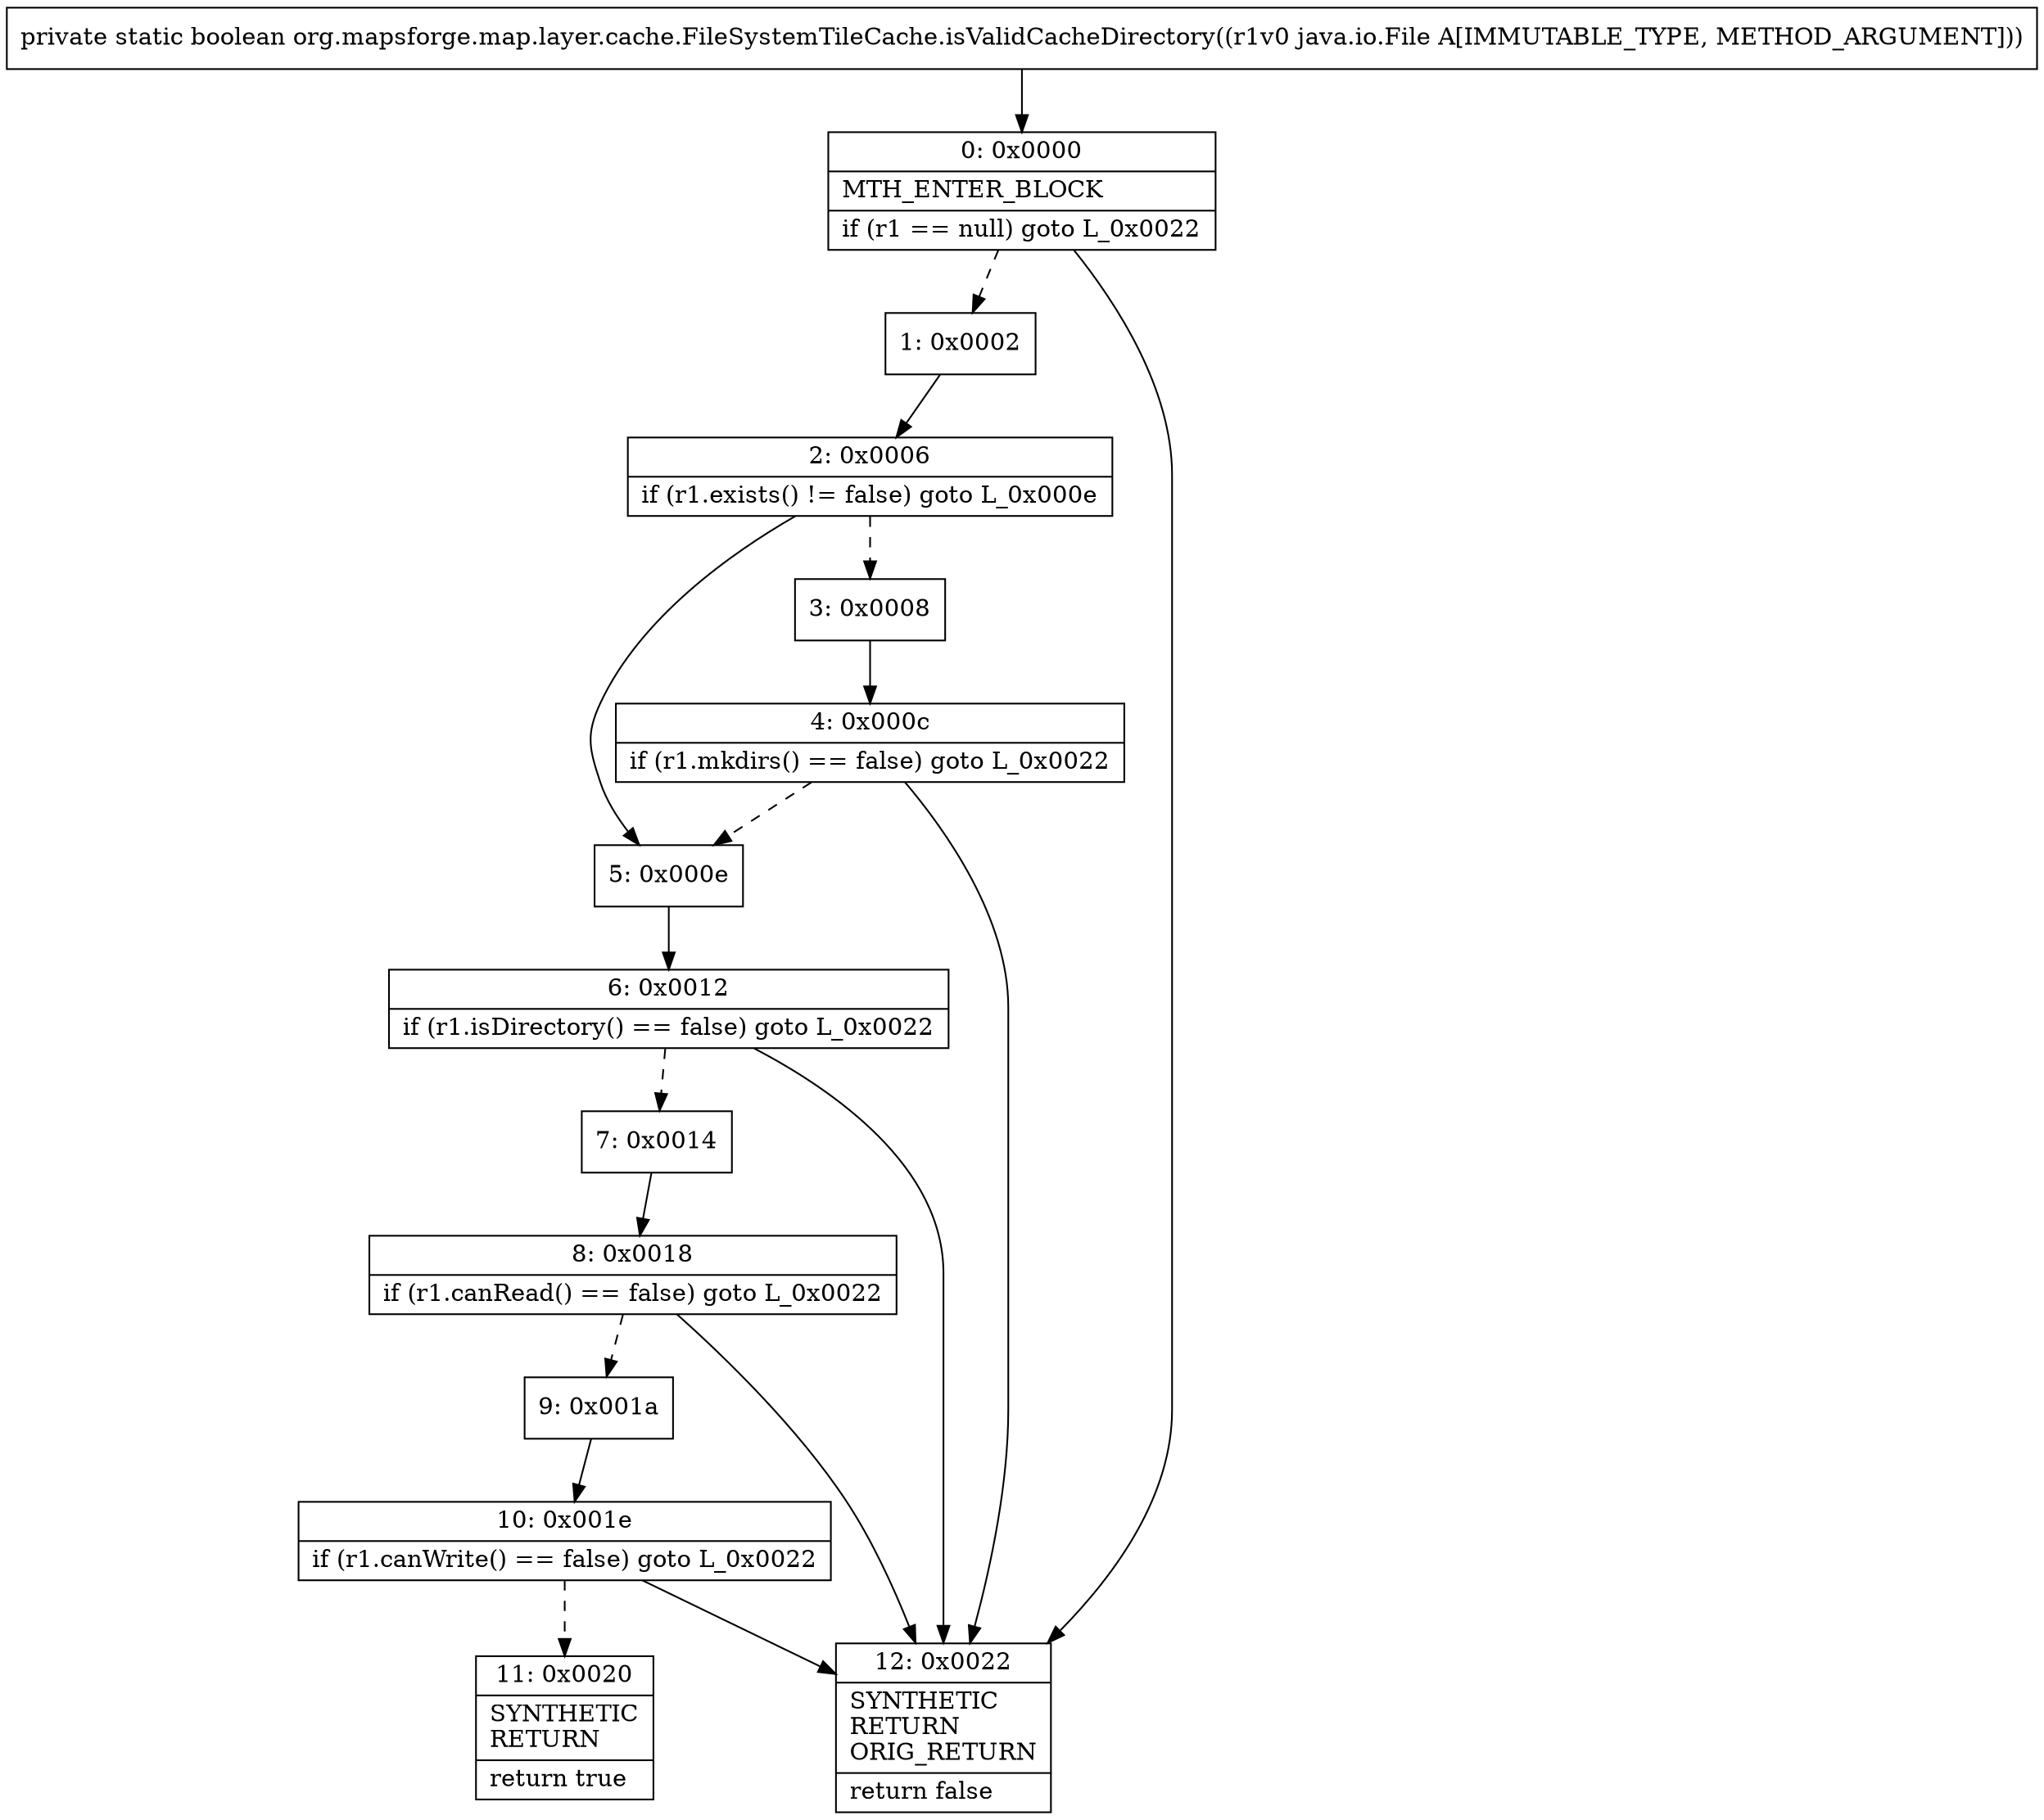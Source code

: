 digraph "CFG fororg.mapsforge.map.layer.cache.FileSystemTileCache.isValidCacheDirectory(Ljava\/io\/File;)Z" {
Node_0 [shape=record,label="{0\:\ 0x0000|MTH_ENTER_BLOCK\l|if (r1 == null) goto L_0x0022\l}"];
Node_1 [shape=record,label="{1\:\ 0x0002}"];
Node_2 [shape=record,label="{2\:\ 0x0006|if (r1.exists() != false) goto L_0x000e\l}"];
Node_3 [shape=record,label="{3\:\ 0x0008}"];
Node_4 [shape=record,label="{4\:\ 0x000c|if (r1.mkdirs() == false) goto L_0x0022\l}"];
Node_5 [shape=record,label="{5\:\ 0x000e}"];
Node_6 [shape=record,label="{6\:\ 0x0012|if (r1.isDirectory() == false) goto L_0x0022\l}"];
Node_7 [shape=record,label="{7\:\ 0x0014}"];
Node_8 [shape=record,label="{8\:\ 0x0018|if (r1.canRead() == false) goto L_0x0022\l}"];
Node_9 [shape=record,label="{9\:\ 0x001a}"];
Node_10 [shape=record,label="{10\:\ 0x001e|if (r1.canWrite() == false) goto L_0x0022\l}"];
Node_11 [shape=record,label="{11\:\ 0x0020|SYNTHETIC\lRETURN\l|return true\l}"];
Node_12 [shape=record,label="{12\:\ 0x0022|SYNTHETIC\lRETURN\lORIG_RETURN\l|return false\l}"];
MethodNode[shape=record,label="{private static boolean org.mapsforge.map.layer.cache.FileSystemTileCache.isValidCacheDirectory((r1v0 java.io.File A[IMMUTABLE_TYPE, METHOD_ARGUMENT])) }"];
MethodNode -> Node_0;
Node_0 -> Node_1[style=dashed];
Node_0 -> Node_12;
Node_1 -> Node_2;
Node_2 -> Node_3[style=dashed];
Node_2 -> Node_5;
Node_3 -> Node_4;
Node_4 -> Node_5[style=dashed];
Node_4 -> Node_12;
Node_5 -> Node_6;
Node_6 -> Node_7[style=dashed];
Node_6 -> Node_12;
Node_7 -> Node_8;
Node_8 -> Node_9[style=dashed];
Node_8 -> Node_12;
Node_9 -> Node_10;
Node_10 -> Node_11[style=dashed];
Node_10 -> Node_12;
}

